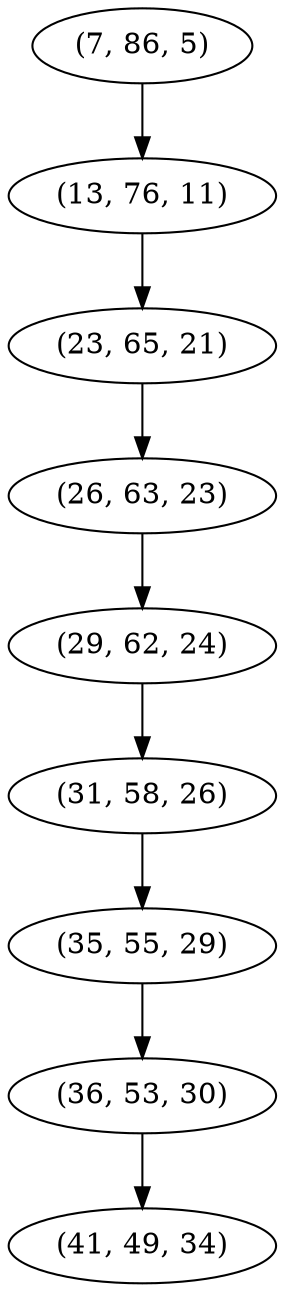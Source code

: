 digraph tree {
    "(7, 86, 5)";
    "(13, 76, 11)";
    "(23, 65, 21)";
    "(26, 63, 23)";
    "(29, 62, 24)";
    "(31, 58, 26)";
    "(35, 55, 29)";
    "(36, 53, 30)";
    "(41, 49, 34)";
    "(7, 86, 5)" -> "(13, 76, 11)";
    "(13, 76, 11)" -> "(23, 65, 21)";
    "(23, 65, 21)" -> "(26, 63, 23)";
    "(26, 63, 23)" -> "(29, 62, 24)";
    "(29, 62, 24)" -> "(31, 58, 26)";
    "(31, 58, 26)" -> "(35, 55, 29)";
    "(35, 55, 29)" -> "(36, 53, 30)";
    "(36, 53, 30)" -> "(41, 49, 34)";
}
